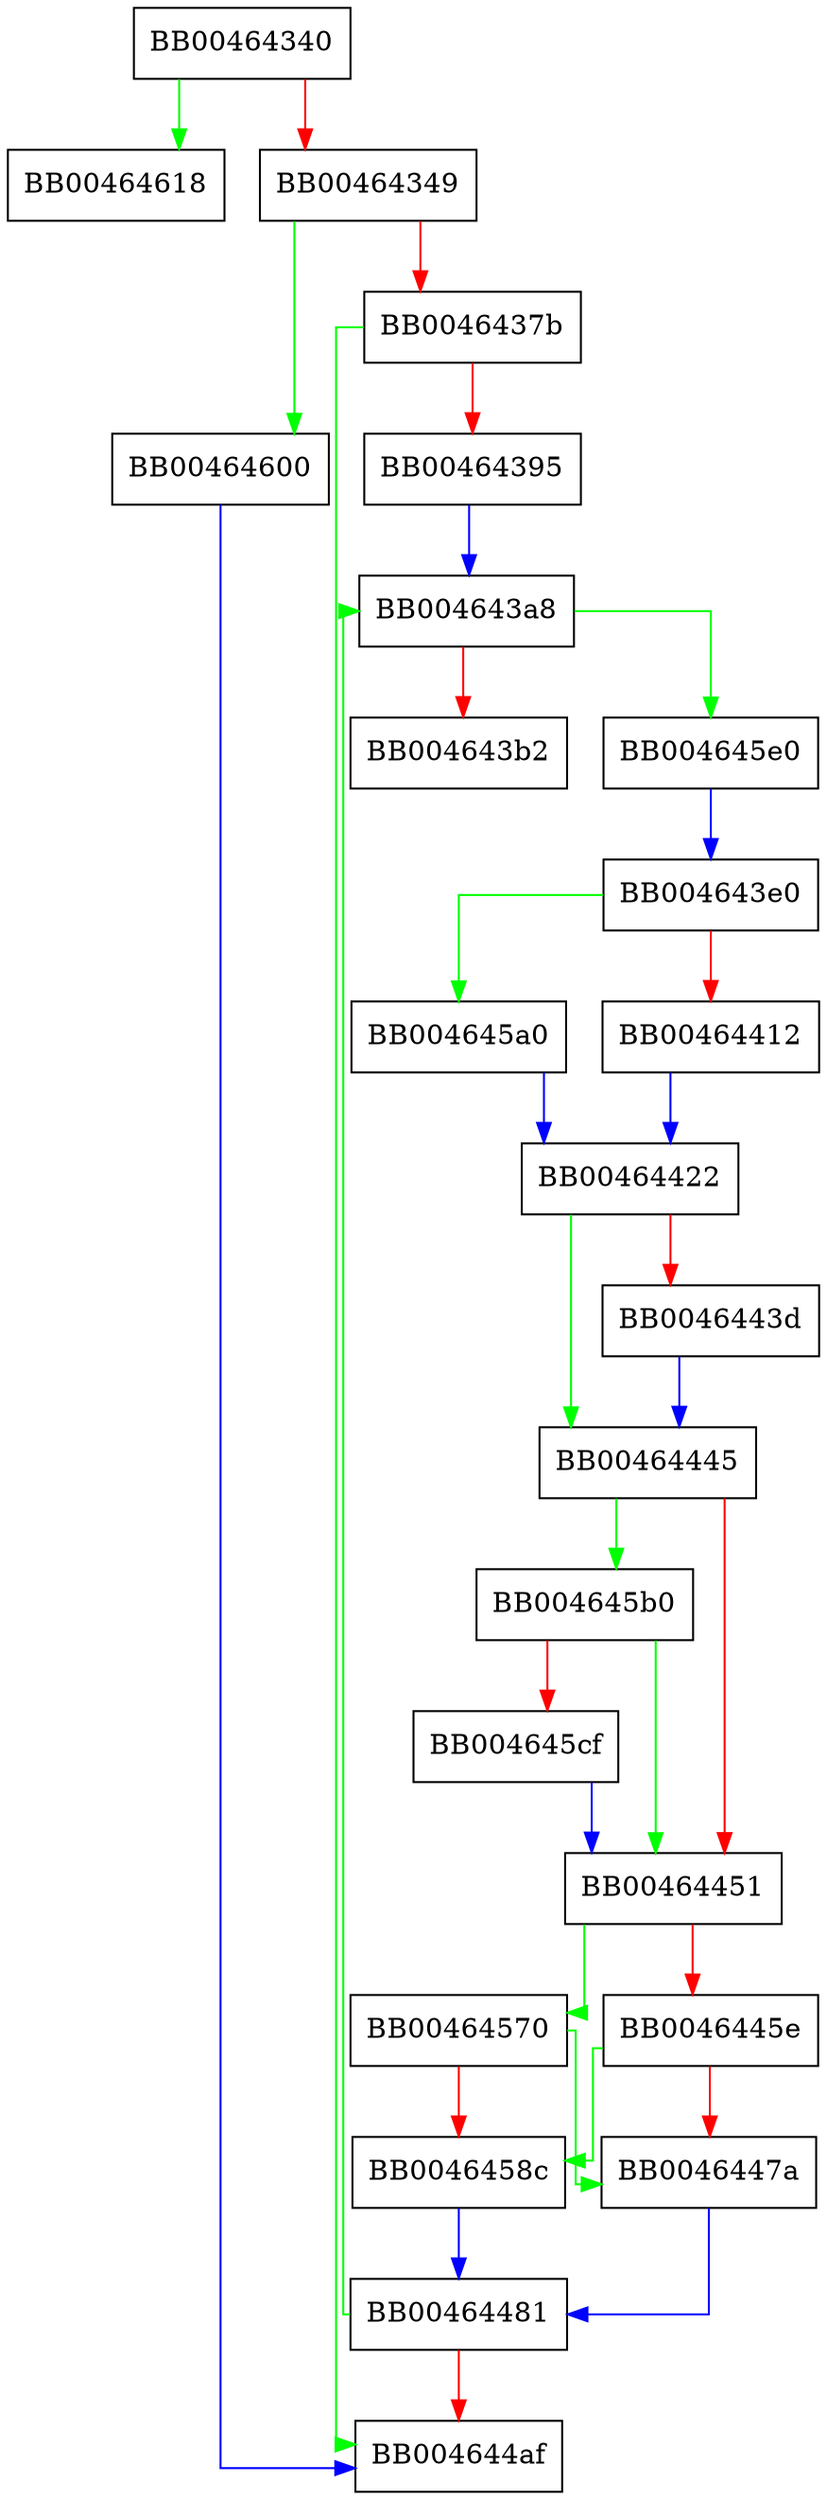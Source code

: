 digraph print_param_types {
  node [shape="box"];
  graph [splines=ortho];
  BB00464340 -> BB00464618 [color="green"];
  BB00464340 -> BB00464349 [color="red"];
  BB00464349 -> BB00464600 [color="green"];
  BB00464349 -> BB0046437b [color="red"];
  BB0046437b -> BB004644af [color="green"];
  BB0046437b -> BB00464395 [color="red"];
  BB00464395 -> BB004643a8 [color="blue"];
  BB004643a8 -> BB004645e0 [color="green"];
  BB004643a8 -> BB004643b2 [color="red"];
  BB004643e0 -> BB004645a0 [color="green"];
  BB004643e0 -> BB00464412 [color="red"];
  BB00464412 -> BB00464422 [color="blue"];
  BB00464422 -> BB00464445 [color="green"];
  BB00464422 -> BB0046443d [color="red"];
  BB0046443d -> BB00464445 [color="blue"];
  BB00464445 -> BB004645b0 [color="green"];
  BB00464445 -> BB00464451 [color="red"];
  BB00464451 -> BB00464570 [color="green"];
  BB00464451 -> BB0046445e [color="red"];
  BB0046445e -> BB0046458c [color="green"];
  BB0046445e -> BB0046447a [color="red"];
  BB0046447a -> BB00464481 [color="blue"];
  BB00464481 -> BB004643a8 [color="green"];
  BB00464481 -> BB004644af [color="red"];
  BB00464570 -> BB0046447a [color="green"];
  BB00464570 -> BB0046458c [color="red"];
  BB0046458c -> BB00464481 [color="blue"];
  BB004645a0 -> BB00464422 [color="blue"];
  BB004645b0 -> BB00464451 [color="green"];
  BB004645b0 -> BB004645cf [color="red"];
  BB004645cf -> BB00464451 [color="blue"];
  BB004645e0 -> BB004643e0 [color="blue"];
  BB00464600 -> BB004644af [color="blue"];
}